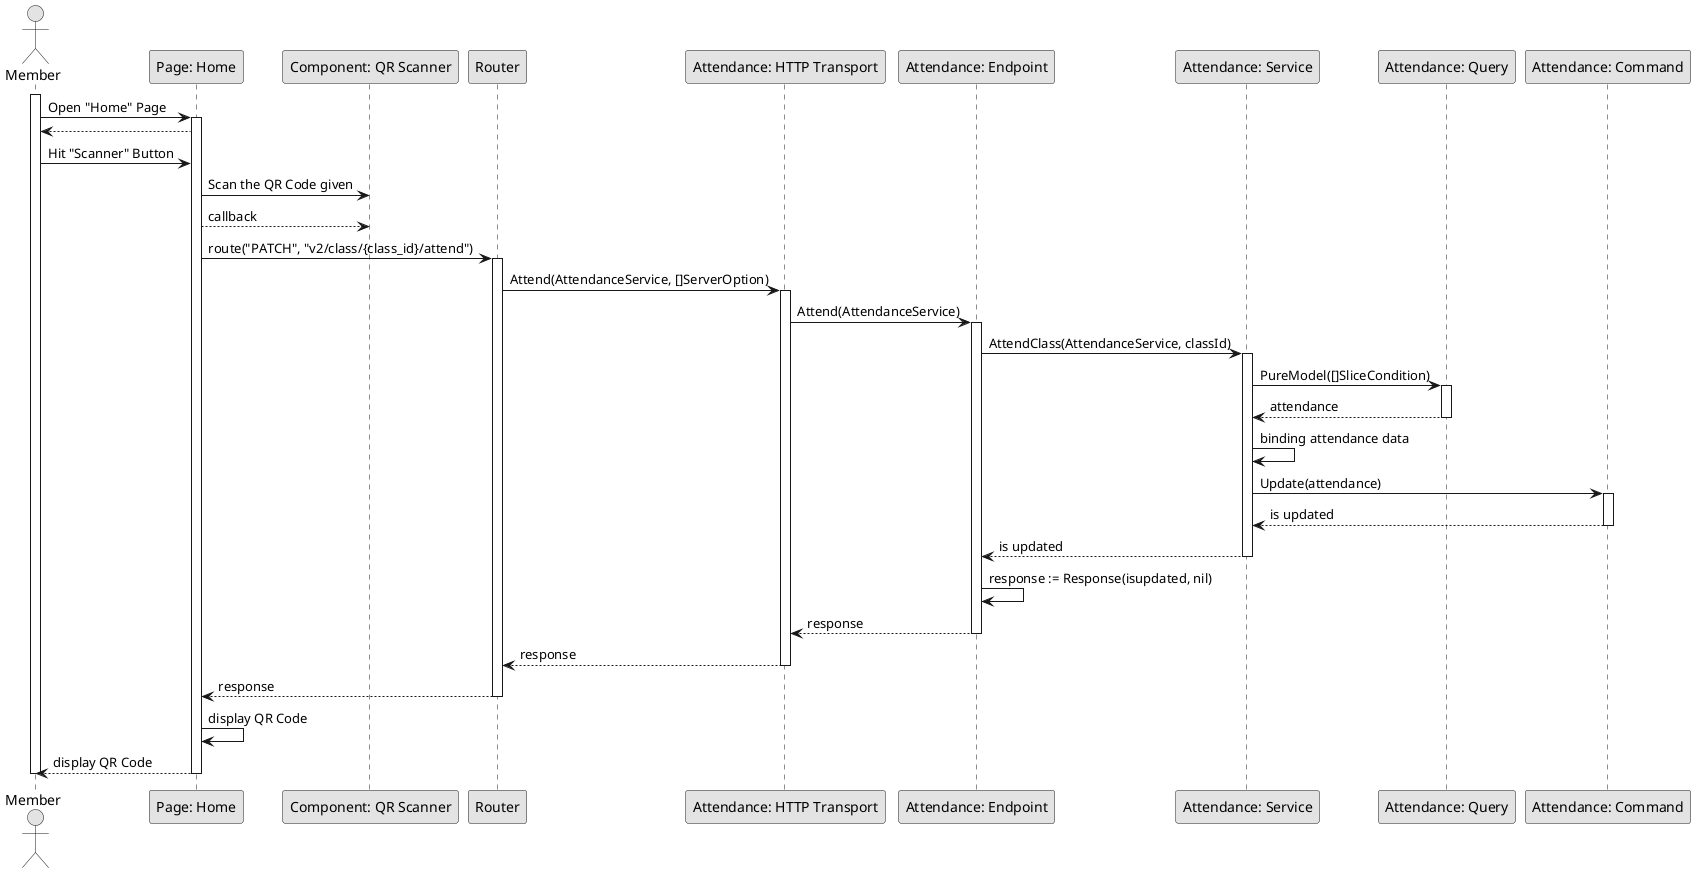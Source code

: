 @startuml Attend

skinparam Monochrome true
skinparam Shadowing false

actor Member
participant "Page: Home" as HomePage
participant "Component: QR Scanner" as QRScanner
participant "Router" as Router
participant "Attendance: HTTP Transport" as AttendanceHTTPTransport
participant "Attendance: Endpoint" as AttendanceEndpoint
participant "Attendance: Service" as AttendanceService
participant "Attendance: Query" as AttendanceQuery
participant "Attendance: Command" as AttendanceCommand

activate Member

Member->HomePage: Open "Home" Page
activate HomePage
HomePage-->Member
Member->HomePage: Hit "Scanner" Button
HomePage->QRScanner: Scan the QR Code given
HomePage-->QRScanner: callback
HomePage->Router: route("PATCH", "v2/class/{class_id}/attend")
activate Router
Router->AttendanceHTTPTransport: Attend(AttendanceService, []ServerOption)
activate AttendanceHTTPTransport
AttendanceHTTPTransport->AttendanceEndpoint: Attend(AttendanceService)
activate AttendanceEndpoint
AttendanceEndpoint->AttendanceService: AttendClass(AttendanceService, classId)
activate AttendanceService
AttendanceService->AttendanceQuery: PureModel([]SliceCondition)
activate AttendanceQuery
AttendanceQuery-->AttendanceService: attendance
deactivate AttendanceQuery
AttendanceService->AttendanceService: binding attendance data
AttendanceService->AttendanceCommand: Update(attendance)
activate AttendanceCommand
AttendanceCommand-->AttendanceService: is updated
deactivate AttendanceCommand
AttendanceService-->AttendanceEndpoint: is updated
deactivate AttendanceService
AttendanceEndpoint->AttendanceEndpoint: response := Response(isupdated, nil)
AttendanceEndpoint-->AttendanceHTTPTransport: response
deactivate AttendanceEndpoint
AttendanceHTTPTransport-->Router: response
deactivate AttendanceHTTPTransport
Router-->HomePage: response
deactivate Router
HomePage->HomePage: display QR Code
HomePage-->Member: display QR Code
deactivate HomePage

deactivate Member

@enduml